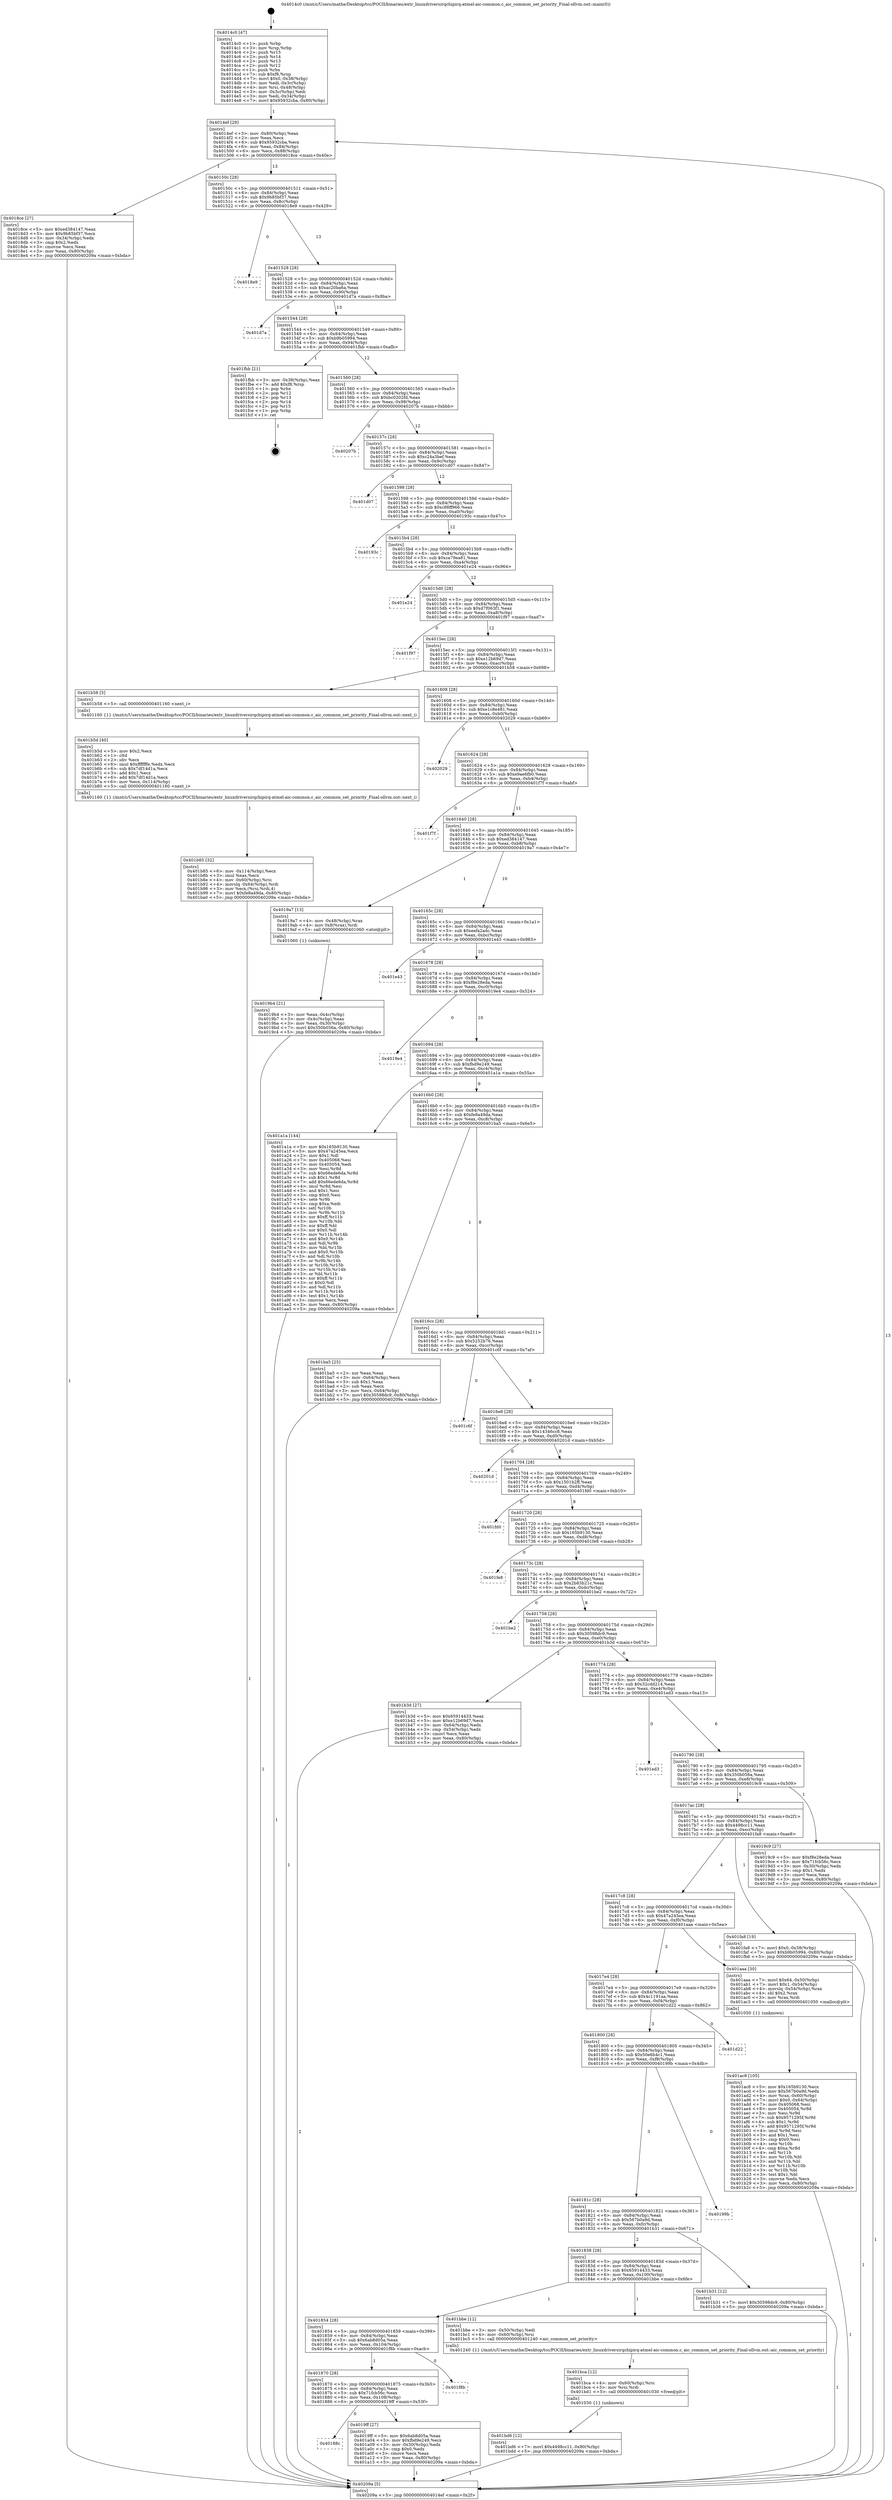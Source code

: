 digraph "0x4014c0" {
  label = "0x4014c0 (/mnt/c/Users/mathe/Desktop/tcc/POCII/binaries/extr_linuxdriversirqchipirq-atmel-aic-common.c_aic_common_set_priority_Final-ollvm.out::main(0))"
  labelloc = "t"
  node[shape=record]

  Entry [label="",width=0.3,height=0.3,shape=circle,fillcolor=black,style=filled]
  "0x4014ef" [label="{
     0x4014ef [29]\l
     | [instrs]\l
     &nbsp;&nbsp;0x4014ef \<+3\>: mov -0x80(%rbp),%eax\l
     &nbsp;&nbsp;0x4014f2 \<+2\>: mov %eax,%ecx\l
     &nbsp;&nbsp;0x4014f4 \<+6\>: sub $0x95932cba,%ecx\l
     &nbsp;&nbsp;0x4014fa \<+6\>: mov %eax,-0x84(%rbp)\l
     &nbsp;&nbsp;0x401500 \<+6\>: mov %ecx,-0x88(%rbp)\l
     &nbsp;&nbsp;0x401506 \<+6\>: je 00000000004018ce \<main+0x40e\>\l
  }"]
  "0x4018ce" [label="{
     0x4018ce [27]\l
     | [instrs]\l
     &nbsp;&nbsp;0x4018ce \<+5\>: mov $0xed384147,%eax\l
     &nbsp;&nbsp;0x4018d3 \<+5\>: mov $0x9b85bf37,%ecx\l
     &nbsp;&nbsp;0x4018d8 \<+3\>: mov -0x34(%rbp),%edx\l
     &nbsp;&nbsp;0x4018db \<+3\>: cmp $0x2,%edx\l
     &nbsp;&nbsp;0x4018de \<+3\>: cmovne %ecx,%eax\l
     &nbsp;&nbsp;0x4018e1 \<+3\>: mov %eax,-0x80(%rbp)\l
     &nbsp;&nbsp;0x4018e4 \<+5\>: jmp 000000000040209a \<main+0xbda\>\l
  }"]
  "0x40150c" [label="{
     0x40150c [28]\l
     | [instrs]\l
     &nbsp;&nbsp;0x40150c \<+5\>: jmp 0000000000401511 \<main+0x51\>\l
     &nbsp;&nbsp;0x401511 \<+6\>: mov -0x84(%rbp),%eax\l
     &nbsp;&nbsp;0x401517 \<+5\>: sub $0x9b85bf37,%eax\l
     &nbsp;&nbsp;0x40151c \<+6\>: mov %eax,-0x8c(%rbp)\l
     &nbsp;&nbsp;0x401522 \<+6\>: je 00000000004018e9 \<main+0x429\>\l
  }"]
  "0x40209a" [label="{
     0x40209a [5]\l
     | [instrs]\l
     &nbsp;&nbsp;0x40209a \<+5\>: jmp 00000000004014ef \<main+0x2f\>\l
  }"]
  "0x4014c0" [label="{
     0x4014c0 [47]\l
     | [instrs]\l
     &nbsp;&nbsp;0x4014c0 \<+1\>: push %rbp\l
     &nbsp;&nbsp;0x4014c1 \<+3\>: mov %rsp,%rbp\l
     &nbsp;&nbsp;0x4014c4 \<+2\>: push %r15\l
     &nbsp;&nbsp;0x4014c6 \<+2\>: push %r14\l
     &nbsp;&nbsp;0x4014c8 \<+2\>: push %r13\l
     &nbsp;&nbsp;0x4014ca \<+2\>: push %r12\l
     &nbsp;&nbsp;0x4014cc \<+1\>: push %rbx\l
     &nbsp;&nbsp;0x4014cd \<+7\>: sub $0xf8,%rsp\l
     &nbsp;&nbsp;0x4014d4 \<+7\>: movl $0x0,-0x38(%rbp)\l
     &nbsp;&nbsp;0x4014db \<+3\>: mov %edi,-0x3c(%rbp)\l
     &nbsp;&nbsp;0x4014de \<+4\>: mov %rsi,-0x48(%rbp)\l
     &nbsp;&nbsp;0x4014e2 \<+3\>: mov -0x3c(%rbp),%edi\l
     &nbsp;&nbsp;0x4014e5 \<+3\>: mov %edi,-0x34(%rbp)\l
     &nbsp;&nbsp;0x4014e8 \<+7\>: movl $0x95932cba,-0x80(%rbp)\l
  }"]
  Exit [label="",width=0.3,height=0.3,shape=circle,fillcolor=black,style=filled,peripheries=2]
  "0x4018e9" [label="{
     0x4018e9\l
  }", style=dashed]
  "0x401528" [label="{
     0x401528 [28]\l
     | [instrs]\l
     &nbsp;&nbsp;0x401528 \<+5\>: jmp 000000000040152d \<main+0x6d\>\l
     &nbsp;&nbsp;0x40152d \<+6\>: mov -0x84(%rbp),%eax\l
     &nbsp;&nbsp;0x401533 \<+5\>: sub $0xac20ba6a,%eax\l
     &nbsp;&nbsp;0x401538 \<+6\>: mov %eax,-0x90(%rbp)\l
     &nbsp;&nbsp;0x40153e \<+6\>: je 0000000000401d7a \<main+0x8ba\>\l
  }"]
  "0x401bd6" [label="{
     0x401bd6 [12]\l
     | [instrs]\l
     &nbsp;&nbsp;0x401bd6 \<+7\>: movl $0x4498cc11,-0x80(%rbp)\l
     &nbsp;&nbsp;0x401bdd \<+5\>: jmp 000000000040209a \<main+0xbda\>\l
  }"]
  "0x401d7a" [label="{
     0x401d7a\l
  }", style=dashed]
  "0x401544" [label="{
     0x401544 [28]\l
     | [instrs]\l
     &nbsp;&nbsp;0x401544 \<+5\>: jmp 0000000000401549 \<main+0x89\>\l
     &nbsp;&nbsp;0x401549 \<+6\>: mov -0x84(%rbp),%eax\l
     &nbsp;&nbsp;0x40154f \<+5\>: sub $0xb9b05994,%eax\l
     &nbsp;&nbsp;0x401554 \<+6\>: mov %eax,-0x94(%rbp)\l
     &nbsp;&nbsp;0x40155a \<+6\>: je 0000000000401fbb \<main+0xafb\>\l
  }"]
  "0x401bca" [label="{
     0x401bca [12]\l
     | [instrs]\l
     &nbsp;&nbsp;0x401bca \<+4\>: mov -0x60(%rbp),%rsi\l
     &nbsp;&nbsp;0x401bce \<+3\>: mov %rsi,%rdi\l
     &nbsp;&nbsp;0x401bd1 \<+5\>: call 0000000000401030 \<free@plt\>\l
     | [calls]\l
     &nbsp;&nbsp;0x401030 \{1\} (unknown)\l
  }"]
  "0x401fbb" [label="{
     0x401fbb [21]\l
     | [instrs]\l
     &nbsp;&nbsp;0x401fbb \<+3\>: mov -0x38(%rbp),%eax\l
     &nbsp;&nbsp;0x401fbe \<+7\>: add $0xf8,%rsp\l
     &nbsp;&nbsp;0x401fc5 \<+1\>: pop %rbx\l
     &nbsp;&nbsp;0x401fc6 \<+2\>: pop %r12\l
     &nbsp;&nbsp;0x401fc8 \<+2\>: pop %r13\l
     &nbsp;&nbsp;0x401fca \<+2\>: pop %r14\l
     &nbsp;&nbsp;0x401fcc \<+2\>: pop %r15\l
     &nbsp;&nbsp;0x401fce \<+1\>: pop %rbp\l
     &nbsp;&nbsp;0x401fcf \<+1\>: ret\l
  }"]
  "0x401560" [label="{
     0x401560 [28]\l
     | [instrs]\l
     &nbsp;&nbsp;0x401560 \<+5\>: jmp 0000000000401565 \<main+0xa5\>\l
     &nbsp;&nbsp;0x401565 \<+6\>: mov -0x84(%rbp),%eax\l
     &nbsp;&nbsp;0x40156b \<+5\>: sub $0xbc0202fd,%eax\l
     &nbsp;&nbsp;0x401570 \<+6\>: mov %eax,-0x98(%rbp)\l
     &nbsp;&nbsp;0x401576 \<+6\>: je 000000000040207b \<main+0xbbb\>\l
  }"]
  "0x401b85" [label="{
     0x401b85 [32]\l
     | [instrs]\l
     &nbsp;&nbsp;0x401b85 \<+6\>: mov -0x114(%rbp),%ecx\l
     &nbsp;&nbsp;0x401b8b \<+3\>: imul %eax,%ecx\l
     &nbsp;&nbsp;0x401b8e \<+4\>: mov -0x60(%rbp),%rsi\l
     &nbsp;&nbsp;0x401b92 \<+4\>: movslq -0x64(%rbp),%rdi\l
     &nbsp;&nbsp;0x401b96 \<+3\>: mov %ecx,(%rsi,%rdi,4)\l
     &nbsp;&nbsp;0x401b99 \<+7\>: movl $0xfe8a49da,-0x80(%rbp)\l
     &nbsp;&nbsp;0x401ba0 \<+5\>: jmp 000000000040209a \<main+0xbda\>\l
  }"]
  "0x40207b" [label="{
     0x40207b\l
  }", style=dashed]
  "0x40157c" [label="{
     0x40157c [28]\l
     | [instrs]\l
     &nbsp;&nbsp;0x40157c \<+5\>: jmp 0000000000401581 \<main+0xc1\>\l
     &nbsp;&nbsp;0x401581 \<+6\>: mov -0x84(%rbp),%eax\l
     &nbsp;&nbsp;0x401587 \<+5\>: sub $0xc24a3bef,%eax\l
     &nbsp;&nbsp;0x40158c \<+6\>: mov %eax,-0x9c(%rbp)\l
     &nbsp;&nbsp;0x401592 \<+6\>: je 0000000000401d07 \<main+0x847\>\l
  }"]
  "0x401b5d" [label="{
     0x401b5d [40]\l
     | [instrs]\l
     &nbsp;&nbsp;0x401b5d \<+5\>: mov $0x2,%ecx\l
     &nbsp;&nbsp;0x401b62 \<+1\>: cltd\l
     &nbsp;&nbsp;0x401b63 \<+2\>: idiv %ecx\l
     &nbsp;&nbsp;0x401b65 \<+6\>: imul $0xfffffffe,%edx,%ecx\l
     &nbsp;&nbsp;0x401b6b \<+6\>: sub $0x7df14d1a,%ecx\l
     &nbsp;&nbsp;0x401b71 \<+3\>: add $0x1,%ecx\l
     &nbsp;&nbsp;0x401b74 \<+6\>: add $0x7df14d1a,%ecx\l
     &nbsp;&nbsp;0x401b7a \<+6\>: mov %ecx,-0x114(%rbp)\l
     &nbsp;&nbsp;0x401b80 \<+5\>: call 0000000000401160 \<next_i\>\l
     | [calls]\l
     &nbsp;&nbsp;0x401160 \{1\} (/mnt/c/Users/mathe/Desktop/tcc/POCII/binaries/extr_linuxdriversirqchipirq-atmel-aic-common.c_aic_common_set_priority_Final-ollvm.out::next_i)\l
  }"]
  "0x401d07" [label="{
     0x401d07\l
  }", style=dashed]
  "0x401598" [label="{
     0x401598 [28]\l
     | [instrs]\l
     &nbsp;&nbsp;0x401598 \<+5\>: jmp 000000000040159d \<main+0xdd\>\l
     &nbsp;&nbsp;0x40159d \<+6\>: mov -0x84(%rbp),%eax\l
     &nbsp;&nbsp;0x4015a3 \<+5\>: sub $0xc88ff966,%eax\l
     &nbsp;&nbsp;0x4015a8 \<+6\>: mov %eax,-0xa0(%rbp)\l
     &nbsp;&nbsp;0x4015ae \<+6\>: je 000000000040193c \<main+0x47c\>\l
  }"]
  "0x401ac8" [label="{
     0x401ac8 [105]\l
     | [instrs]\l
     &nbsp;&nbsp;0x401ac8 \<+5\>: mov $0x165b9130,%ecx\l
     &nbsp;&nbsp;0x401acd \<+5\>: mov $0x567b0a9d,%edx\l
     &nbsp;&nbsp;0x401ad2 \<+4\>: mov %rax,-0x60(%rbp)\l
     &nbsp;&nbsp;0x401ad6 \<+7\>: movl $0x0,-0x64(%rbp)\l
     &nbsp;&nbsp;0x401add \<+7\>: mov 0x405068,%esi\l
     &nbsp;&nbsp;0x401ae4 \<+8\>: mov 0x405054,%r8d\l
     &nbsp;&nbsp;0x401aec \<+3\>: mov %esi,%r9d\l
     &nbsp;&nbsp;0x401aef \<+7\>: sub $0x9571295f,%r9d\l
     &nbsp;&nbsp;0x401af6 \<+4\>: sub $0x1,%r9d\l
     &nbsp;&nbsp;0x401afa \<+7\>: add $0x9571295f,%r9d\l
     &nbsp;&nbsp;0x401b01 \<+4\>: imul %r9d,%esi\l
     &nbsp;&nbsp;0x401b05 \<+3\>: and $0x1,%esi\l
     &nbsp;&nbsp;0x401b08 \<+3\>: cmp $0x0,%esi\l
     &nbsp;&nbsp;0x401b0b \<+4\>: sete %r10b\l
     &nbsp;&nbsp;0x401b0f \<+4\>: cmp $0xa,%r8d\l
     &nbsp;&nbsp;0x401b13 \<+4\>: setl %r11b\l
     &nbsp;&nbsp;0x401b17 \<+3\>: mov %r10b,%bl\l
     &nbsp;&nbsp;0x401b1a \<+3\>: and %r11b,%bl\l
     &nbsp;&nbsp;0x401b1d \<+3\>: xor %r11b,%r10b\l
     &nbsp;&nbsp;0x401b20 \<+3\>: or %r10b,%bl\l
     &nbsp;&nbsp;0x401b23 \<+3\>: test $0x1,%bl\l
     &nbsp;&nbsp;0x401b26 \<+3\>: cmovne %edx,%ecx\l
     &nbsp;&nbsp;0x401b29 \<+3\>: mov %ecx,-0x80(%rbp)\l
     &nbsp;&nbsp;0x401b2c \<+5\>: jmp 000000000040209a \<main+0xbda\>\l
  }"]
  "0x40193c" [label="{
     0x40193c\l
  }", style=dashed]
  "0x4015b4" [label="{
     0x4015b4 [28]\l
     | [instrs]\l
     &nbsp;&nbsp;0x4015b4 \<+5\>: jmp 00000000004015b9 \<main+0xf9\>\l
     &nbsp;&nbsp;0x4015b9 \<+6\>: mov -0x84(%rbp),%eax\l
     &nbsp;&nbsp;0x4015bf \<+5\>: sub $0xca79ea81,%eax\l
     &nbsp;&nbsp;0x4015c4 \<+6\>: mov %eax,-0xa4(%rbp)\l
     &nbsp;&nbsp;0x4015ca \<+6\>: je 0000000000401e24 \<main+0x964\>\l
  }"]
  "0x40188c" [label="{
     0x40188c\l
  }", style=dashed]
  "0x401e24" [label="{
     0x401e24\l
  }", style=dashed]
  "0x4015d0" [label="{
     0x4015d0 [28]\l
     | [instrs]\l
     &nbsp;&nbsp;0x4015d0 \<+5\>: jmp 00000000004015d5 \<main+0x115\>\l
     &nbsp;&nbsp;0x4015d5 \<+6\>: mov -0x84(%rbp),%eax\l
     &nbsp;&nbsp;0x4015db \<+5\>: sub $0xd7f063f1,%eax\l
     &nbsp;&nbsp;0x4015e0 \<+6\>: mov %eax,-0xa8(%rbp)\l
     &nbsp;&nbsp;0x4015e6 \<+6\>: je 0000000000401f97 \<main+0xad7\>\l
  }"]
  "0x4019ff" [label="{
     0x4019ff [27]\l
     | [instrs]\l
     &nbsp;&nbsp;0x4019ff \<+5\>: mov $0x6ab8d05a,%eax\l
     &nbsp;&nbsp;0x401a04 \<+5\>: mov $0xfbd9e249,%ecx\l
     &nbsp;&nbsp;0x401a09 \<+3\>: mov -0x30(%rbp),%edx\l
     &nbsp;&nbsp;0x401a0c \<+3\>: cmp $0x0,%edx\l
     &nbsp;&nbsp;0x401a0f \<+3\>: cmove %ecx,%eax\l
     &nbsp;&nbsp;0x401a12 \<+3\>: mov %eax,-0x80(%rbp)\l
     &nbsp;&nbsp;0x401a15 \<+5\>: jmp 000000000040209a \<main+0xbda\>\l
  }"]
  "0x401f97" [label="{
     0x401f97\l
  }", style=dashed]
  "0x4015ec" [label="{
     0x4015ec [28]\l
     | [instrs]\l
     &nbsp;&nbsp;0x4015ec \<+5\>: jmp 00000000004015f1 \<main+0x131\>\l
     &nbsp;&nbsp;0x4015f1 \<+6\>: mov -0x84(%rbp),%eax\l
     &nbsp;&nbsp;0x4015f7 \<+5\>: sub $0xe12b69d7,%eax\l
     &nbsp;&nbsp;0x4015fc \<+6\>: mov %eax,-0xac(%rbp)\l
     &nbsp;&nbsp;0x401602 \<+6\>: je 0000000000401b58 \<main+0x698\>\l
  }"]
  "0x401870" [label="{
     0x401870 [28]\l
     | [instrs]\l
     &nbsp;&nbsp;0x401870 \<+5\>: jmp 0000000000401875 \<main+0x3b5\>\l
     &nbsp;&nbsp;0x401875 \<+6\>: mov -0x84(%rbp),%eax\l
     &nbsp;&nbsp;0x40187b \<+5\>: sub $0x71fcb56c,%eax\l
     &nbsp;&nbsp;0x401880 \<+6\>: mov %eax,-0x108(%rbp)\l
     &nbsp;&nbsp;0x401886 \<+6\>: je 00000000004019ff \<main+0x53f\>\l
  }"]
  "0x401b58" [label="{
     0x401b58 [5]\l
     | [instrs]\l
     &nbsp;&nbsp;0x401b58 \<+5\>: call 0000000000401160 \<next_i\>\l
     | [calls]\l
     &nbsp;&nbsp;0x401160 \{1\} (/mnt/c/Users/mathe/Desktop/tcc/POCII/binaries/extr_linuxdriversirqchipirq-atmel-aic-common.c_aic_common_set_priority_Final-ollvm.out::next_i)\l
  }"]
  "0x401608" [label="{
     0x401608 [28]\l
     | [instrs]\l
     &nbsp;&nbsp;0x401608 \<+5\>: jmp 000000000040160d \<main+0x14d\>\l
     &nbsp;&nbsp;0x40160d \<+6\>: mov -0x84(%rbp),%eax\l
     &nbsp;&nbsp;0x401613 \<+5\>: sub $0xe1c8e481,%eax\l
     &nbsp;&nbsp;0x401618 \<+6\>: mov %eax,-0xb0(%rbp)\l
     &nbsp;&nbsp;0x40161e \<+6\>: je 0000000000402029 \<main+0xb69\>\l
  }"]
  "0x401f8b" [label="{
     0x401f8b\l
  }", style=dashed]
  "0x402029" [label="{
     0x402029\l
  }", style=dashed]
  "0x401624" [label="{
     0x401624 [28]\l
     | [instrs]\l
     &nbsp;&nbsp;0x401624 \<+5\>: jmp 0000000000401629 \<main+0x169\>\l
     &nbsp;&nbsp;0x401629 \<+6\>: mov -0x84(%rbp),%eax\l
     &nbsp;&nbsp;0x40162f \<+5\>: sub $0xe9ae6fb0,%eax\l
     &nbsp;&nbsp;0x401634 \<+6\>: mov %eax,-0xb4(%rbp)\l
     &nbsp;&nbsp;0x40163a \<+6\>: je 0000000000401f7f \<main+0xabf\>\l
  }"]
  "0x401854" [label="{
     0x401854 [28]\l
     | [instrs]\l
     &nbsp;&nbsp;0x401854 \<+5\>: jmp 0000000000401859 \<main+0x399\>\l
     &nbsp;&nbsp;0x401859 \<+6\>: mov -0x84(%rbp),%eax\l
     &nbsp;&nbsp;0x40185f \<+5\>: sub $0x6ab8d05a,%eax\l
     &nbsp;&nbsp;0x401864 \<+6\>: mov %eax,-0x104(%rbp)\l
     &nbsp;&nbsp;0x40186a \<+6\>: je 0000000000401f8b \<main+0xacb\>\l
  }"]
  "0x401f7f" [label="{
     0x401f7f\l
  }", style=dashed]
  "0x401640" [label="{
     0x401640 [28]\l
     | [instrs]\l
     &nbsp;&nbsp;0x401640 \<+5\>: jmp 0000000000401645 \<main+0x185\>\l
     &nbsp;&nbsp;0x401645 \<+6\>: mov -0x84(%rbp),%eax\l
     &nbsp;&nbsp;0x40164b \<+5\>: sub $0xed384147,%eax\l
     &nbsp;&nbsp;0x401650 \<+6\>: mov %eax,-0xb8(%rbp)\l
     &nbsp;&nbsp;0x401656 \<+6\>: je 00000000004019a7 \<main+0x4e7\>\l
  }"]
  "0x401bbe" [label="{
     0x401bbe [12]\l
     | [instrs]\l
     &nbsp;&nbsp;0x401bbe \<+3\>: mov -0x50(%rbp),%edi\l
     &nbsp;&nbsp;0x401bc1 \<+4\>: mov -0x60(%rbp),%rsi\l
     &nbsp;&nbsp;0x401bc5 \<+5\>: call 0000000000401240 \<aic_common_set_priority\>\l
     | [calls]\l
     &nbsp;&nbsp;0x401240 \{1\} (/mnt/c/Users/mathe/Desktop/tcc/POCII/binaries/extr_linuxdriversirqchipirq-atmel-aic-common.c_aic_common_set_priority_Final-ollvm.out::aic_common_set_priority)\l
  }"]
  "0x4019a7" [label="{
     0x4019a7 [13]\l
     | [instrs]\l
     &nbsp;&nbsp;0x4019a7 \<+4\>: mov -0x48(%rbp),%rax\l
     &nbsp;&nbsp;0x4019ab \<+4\>: mov 0x8(%rax),%rdi\l
     &nbsp;&nbsp;0x4019af \<+5\>: call 0000000000401060 \<atoi@plt\>\l
     | [calls]\l
     &nbsp;&nbsp;0x401060 \{1\} (unknown)\l
  }"]
  "0x40165c" [label="{
     0x40165c [28]\l
     | [instrs]\l
     &nbsp;&nbsp;0x40165c \<+5\>: jmp 0000000000401661 \<main+0x1a1\>\l
     &nbsp;&nbsp;0x401661 \<+6\>: mov -0x84(%rbp),%eax\l
     &nbsp;&nbsp;0x401667 \<+5\>: sub $0xeefa2adc,%eax\l
     &nbsp;&nbsp;0x40166c \<+6\>: mov %eax,-0xbc(%rbp)\l
     &nbsp;&nbsp;0x401672 \<+6\>: je 0000000000401e43 \<main+0x983\>\l
  }"]
  "0x4019b4" [label="{
     0x4019b4 [21]\l
     | [instrs]\l
     &nbsp;&nbsp;0x4019b4 \<+3\>: mov %eax,-0x4c(%rbp)\l
     &nbsp;&nbsp;0x4019b7 \<+3\>: mov -0x4c(%rbp),%eax\l
     &nbsp;&nbsp;0x4019ba \<+3\>: mov %eax,-0x30(%rbp)\l
     &nbsp;&nbsp;0x4019bd \<+7\>: movl $0x350b056a,-0x80(%rbp)\l
     &nbsp;&nbsp;0x4019c4 \<+5\>: jmp 000000000040209a \<main+0xbda\>\l
  }"]
  "0x401838" [label="{
     0x401838 [28]\l
     | [instrs]\l
     &nbsp;&nbsp;0x401838 \<+5\>: jmp 000000000040183d \<main+0x37d\>\l
     &nbsp;&nbsp;0x40183d \<+6\>: mov -0x84(%rbp),%eax\l
     &nbsp;&nbsp;0x401843 \<+5\>: sub $0x65914433,%eax\l
     &nbsp;&nbsp;0x401848 \<+6\>: mov %eax,-0x100(%rbp)\l
     &nbsp;&nbsp;0x40184e \<+6\>: je 0000000000401bbe \<main+0x6fe\>\l
  }"]
  "0x401e43" [label="{
     0x401e43\l
  }", style=dashed]
  "0x401678" [label="{
     0x401678 [28]\l
     | [instrs]\l
     &nbsp;&nbsp;0x401678 \<+5\>: jmp 000000000040167d \<main+0x1bd\>\l
     &nbsp;&nbsp;0x40167d \<+6\>: mov -0x84(%rbp),%eax\l
     &nbsp;&nbsp;0x401683 \<+5\>: sub $0xf8e28eda,%eax\l
     &nbsp;&nbsp;0x401688 \<+6\>: mov %eax,-0xc0(%rbp)\l
     &nbsp;&nbsp;0x40168e \<+6\>: je 00000000004019e4 \<main+0x524\>\l
  }"]
  "0x401b31" [label="{
     0x401b31 [12]\l
     | [instrs]\l
     &nbsp;&nbsp;0x401b31 \<+7\>: movl $0x30598dc9,-0x80(%rbp)\l
     &nbsp;&nbsp;0x401b38 \<+5\>: jmp 000000000040209a \<main+0xbda\>\l
  }"]
  "0x4019e4" [label="{
     0x4019e4\l
  }", style=dashed]
  "0x401694" [label="{
     0x401694 [28]\l
     | [instrs]\l
     &nbsp;&nbsp;0x401694 \<+5\>: jmp 0000000000401699 \<main+0x1d9\>\l
     &nbsp;&nbsp;0x401699 \<+6\>: mov -0x84(%rbp),%eax\l
     &nbsp;&nbsp;0x40169f \<+5\>: sub $0xfbd9e249,%eax\l
     &nbsp;&nbsp;0x4016a4 \<+6\>: mov %eax,-0xc4(%rbp)\l
     &nbsp;&nbsp;0x4016aa \<+6\>: je 0000000000401a1a \<main+0x55a\>\l
  }"]
  "0x40181c" [label="{
     0x40181c [28]\l
     | [instrs]\l
     &nbsp;&nbsp;0x40181c \<+5\>: jmp 0000000000401821 \<main+0x361\>\l
     &nbsp;&nbsp;0x401821 \<+6\>: mov -0x84(%rbp),%eax\l
     &nbsp;&nbsp;0x401827 \<+5\>: sub $0x567b0a9d,%eax\l
     &nbsp;&nbsp;0x40182c \<+6\>: mov %eax,-0xfc(%rbp)\l
     &nbsp;&nbsp;0x401832 \<+6\>: je 0000000000401b31 \<main+0x671\>\l
  }"]
  "0x401a1a" [label="{
     0x401a1a [144]\l
     | [instrs]\l
     &nbsp;&nbsp;0x401a1a \<+5\>: mov $0x165b9130,%eax\l
     &nbsp;&nbsp;0x401a1f \<+5\>: mov $0x47a245ea,%ecx\l
     &nbsp;&nbsp;0x401a24 \<+2\>: mov $0x1,%dl\l
     &nbsp;&nbsp;0x401a26 \<+7\>: mov 0x405068,%esi\l
     &nbsp;&nbsp;0x401a2d \<+7\>: mov 0x405054,%edi\l
     &nbsp;&nbsp;0x401a34 \<+3\>: mov %esi,%r8d\l
     &nbsp;&nbsp;0x401a37 \<+7\>: sub $0x66ede6da,%r8d\l
     &nbsp;&nbsp;0x401a3e \<+4\>: sub $0x1,%r8d\l
     &nbsp;&nbsp;0x401a42 \<+7\>: add $0x66ede6da,%r8d\l
     &nbsp;&nbsp;0x401a49 \<+4\>: imul %r8d,%esi\l
     &nbsp;&nbsp;0x401a4d \<+3\>: and $0x1,%esi\l
     &nbsp;&nbsp;0x401a50 \<+3\>: cmp $0x0,%esi\l
     &nbsp;&nbsp;0x401a53 \<+4\>: sete %r9b\l
     &nbsp;&nbsp;0x401a57 \<+3\>: cmp $0xa,%edi\l
     &nbsp;&nbsp;0x401a5a \<+4\>: setl %r10b\l
     &nbsp;&nbsp;0x401a5e \<+3\>: mov %r9b,%r11b\l
     &nbsp;&nbsp;0x401a61 \<+4\>: xor $0xff,%r11b\l
     &nbsp;&nbsp;0x401a65 \<+3\>: mov %r10b,%bl\l
     &nbsp;&nbsp;0x401a68 \<+3\>: xor $0xff,%bl\l
     &nbsp;&nbsp;0x401a6b \<+3\>: xor $0x0,%dl\l
     &nbsp;&nbsp;0x401a6e \<+3\>: mov %r11b,%r14b\l
     &nbsp;&nbsp;0x401a71 \<+4\>: and $0x0,%r14b\l
     &nbsp;&nbsp;0x401a75 \<+3\>: and %dl,%r9b\l
     &nbsp;&nbsp;0x401a78 \<+3\>: mov %bl,%r15b\l
     &nbsp;&nbsp;0x401a7b \<+4\>: and $0x0,%r15b\l
     &nbsp;&nbsp;0x401a7f \<+3\>: and %dl,%r10b\l
     &nbsp;&nbsp;0x401a82 \<+3\>: or %r9b,%r14b\l
     &nbsp;&nbsp;0x401a85 \<+3\>: or %r10b,%r15b\l
     &nbsp;&nbsp;0x401a88 \<+3\>: xor %r15b,%r14b\l
     &nbsp;&nbsp;0x401a8b \<+3\>: or %bl,%r11b\l
     &nbsp;&nbsp;0x401a8e \<+4\>: xor $0xff,%r11b\l
     &nbsp;&nbsp;0x401a92 \<+3\>: or $0x0,%dl\l
     &nbsp;&nbsp;0x401a95 \<+3\>: and %dl,%r11b\l
     &nbsp;&nbsp;0x401a98 \<+3\>: or %r11b,%r14b\l
     &nbsp;&nbsp;0x401a9b \<+4\>: test $0x1,%r14b\l
     &nbsp;&nbsp;0x401a9f \<+3\>: cmovne %ecx,%eax\l
     &nbsp;&nbsp;0x401aa2 \<+3\>: mov %eax,-0x80(%rbp)\l
     &nbsp;&nbsp;0x401aa5 \<+5\>: jmp 000000000040209a \<main+0xbda\>\l
  }"]
  "0x4016b0" [label="{
     0x4016b0 [28]\l
     | [instrs]\l
     &nbsp;&nbsp;0x4016b0 \<+5\>: jmp 00000000004016b5 \<main+0x1f5\>\l
     &nbsp;&nbsp;0x4016b5 \<+6\>: mov -0x84(%rbp),%eax\l
     &nbsp;&nbsp;0x4016bb \<+5\>: sub $0xfe8a49da,%eax\l
     &nbsp;&nbsp;0x4016c0 \<+6\>: mov %eax,-0xc8(%rbp)\l
     &nbsp;&nbsp;0x4016c6 \<+6\>: je 0000000000401ba5 \<main+0x6e5\>\l
  }"]
  "0x40199b" [label="{
     0x40199b\l
  }", style=dashed]
  "0x401ba5" [label="{
     0x401ba5 [25]\l
     | [instrs]\l
     &nbsp;&nbsp;0x401ba5 \<+2\>: xor %eax,%eax\l
     &nbsp;&nbsp;0x401ba7 \<+3\>: mov -0x64(%rbp),%ecx\l
     &nbsp;&nbsp;0x401baa \<+3\>: sub $0x1,%eax\l
     &nbsp;&nbsp;0x401bad \<+2\>: sub %eax,%ecx\l
     &nbsp;&nbsp;0x401baf \<+3\>: mov %ecx,-0x64(%rbp)\l
     &nbsp;&nbsp;0x401bb2 \<+7\>: movl $0x30598dc9,-0x80(%rbp)\l
     &nbsp;&nbsp;0x401bb9 \<+5\>: jmp 000000000040209a \<main+0xbda\>\l
  }"]
  "0x4016cc" [label="{
     0x4016cc [28]\l
     | [instrs]\l
     &nbsp;&nbsp;0x4016cc \<+5\>: jmp 00000000004016d1 \<main+0x211\>\l
     &nbsp;&nbsp;0x4016d1 \<+6\>: mov -0x84(%rbp),%eax\l
     &nbsp;&nbsp;0x4016d7 \<+5\>: sub $0x5252b76,%eax\l
     &nbsp;&nbsp;0x4016dc \<+6\>: mov %eax,-0xcc(%rbp)\l
     &nbsp;&nbsp;0x4016e2 \<+6\>: je 0000000000401c6f \<main+0x7af\>\l
  }"]
  "0x401800" [label="{
     0x401800 [28]\l
     | [instrs]\l
     &nbsp;&nbsp;0x401800 \<+5\>: jmp 0000000000401805 \<main+0x345\>\l
     &nbsp;&nbsp;0x401805 \<+6\>: mov -0x84(%rbp),%eax\l
     &nbsp;&nbsp;0x40180b \<+5\>: sub $0x50e6b4c1,%eax\l
     &nbsp;&nbsp;0x401810 \<+6\>: mov %eax,-0xf8(%rbp)\l
     &nbsp;&nbsp;0x401816 \<+6\>: je 000000000040199b \<main+0x4db\>\l
  }"]
  "0x401c6f" [label="{
     0x401c6f\l
  }", style=dashed]
  "0x4016e8" [label="{
     0x4016e8 [28]\l
     | [instrs]\l
     &nbsp;&nbsp;0x4016e8 \<+5\>: jmp 00000000004016ed \<main+0x22d\>\l
     &nbsp;&nbsp;0x4016ed \<+6\>: mov -0x84(%rbp),%eax\l
     &nbsp;&nbsp;0x4016f3 \<+5\>: sub $0x14346cc8,%eax\l
     &nbsp;&nbsp;0x4016f8 \<+6\>: mov %eax,-0xd0(%rbp)\l
     &nbsp;&nbsp;0x4016fe \<+6\>: je 000000000040201d \<main+0xb5d\>\l
  }"]
  "0x401d22" [label="{
     0x401d22\l
  }", style=dashed]
  "0x40201d" [label="{
     0x40201d\l
  }", style=dashed]
  "0x401704" [label="{
     0x401704 [28]\l
     | [instrs]\l
     &nbsp;&nbsp;0x401704 \<+5\>: jmp 0000000000401709 \<main+0x249\>\l
     &nbsp;&nbsp;0x401709 \<+6\>: mov -0x84(%rbp),%eax\l
     &nbsp;&nbsp;0x40170f \<+5\>: sub $0x1501b2ff,%eax\l
     &nbsp;&nbsp;0x401714 \<+6\>: mov %eax,-0xd4(%rbp)\l
     &nbsp;&nbsp;0x40171a \<+6\>: je 0000000000401fd0 \<main+0xb10\>\l
  }"]
  "0x4017e4" [label="{
     0x4017e4 [28]\l
     | [instrs]\l
     &nbsp;&nbsp;0x4017e4 \<+5\>: jmp 00000000004017e9 \<main+0x329\>\l
     &nbsp;&nbsp;0x4017e9 \<+6\>: mov -0x84(%rbp),%eax\l
     &nbsp;&nbsp;0x4017ef \<+5\>: sub $0x4c1191aa,%eax\l
     &nbsp;&nbsp;0x4017f4 \<+6\>: mov %eax,-0xf4(%rbp)\l
     &nbsp;&nbsp;0x4017fa \<+6\>: je 0000000000401d22 \<main+0x862\>\l
  }"]
  "0x401fd0" [label="{
     0x401fd0\l
  }", style=dashed]
  "0x401720" [label="{
     0x401720 [28]\l
     | [instrs]\l
     &nbsp;&nbsp;0x401720 \<+5\>: jmp 0000000000401725 \<main+0x265\>\l
     &nbsp;&nbsp;0x401725 \<+6\>: mov -0x84(%rbp),%eax\l
     &nbsp;&nbsp;0x40172b \<+5\>: sub $0x165b9130,%eax\l
     &nbsp;&nbsp;0x401730 \<+6\>: mov %eax,-0xd8(%rbp)\l
     &nbsp;&nbsp;0x401736 \<+6\>: je 0000000000401fe8 \<main+0xb28\>\l
  }"]
  "0x401aaa" [label="{
     0x401aaa [30]\l
     | [instrs]\l
     &nbsp;&nbsp;0x401aaa \<+7\>: movl $0x64,-0x50(%rbp)\l
     &nbsp;&nbsp;0x401ab1 \<+7\>: movl $0x1,-0x54(%rbp)\l
     &nbsp;&nbsp;0x401ab8 \<+4\>: movslq -0x54(%rbp),%rax\l
     &nbsp;&nbsp;0x401abc \<+4\>: shl $0x2,%rax\l
     &nbsp;&nbsp;0x401ac0 \<+3\>: mov %rax,%rdi\l
     &nbsp;&nbsp;0x401ac3 \<+5\>: call 0000000000401050 \<malloc@plt\>\l
     | [calls]\l
     &nbsp;&nbsp;0x401050 \{1\} (unknown)\l
  }"]
  "0x401fe8" [label="{
     0x401fe8\l
  }", style=dashed]
  "0x40173c" [label="{
     0x40173c [28]\l
     | [instrs]\l
     &nbsp;&nbsp;0x40173c \<+5\>: jmp 0000000000401741 \<main+0x281\>\l
     &nbsp;&nbsp;0x401741 \<+6\>: mov -0x84(%rbp),%eax\l
     &nbsp;&nbsp;0x401747 \<+5\>: sub $0x2b83b21c,%eax\l
     &nbsp;&nbsp;0x40174c \<+6\>: mov %eax,-0xdc(%rbp)\l
     &nbsp;&nbsp;0x401752 \<+6\>: je 0000000000401be2 \<main+0x722\>\l
  }"]
  "0x4017c8" [label="{
     0x4017c8 [28]\l
     | [instrs]\l
     &nbsp;&nbsp;0x4017c8 \<+5\>: jmp 00000000004017cd \<main+0x30d\>\l
     &nbsp;&nbsp;0x4017cd \<+6\>: mov -0x84(%rbp),%eax\l
     &nbsp;&nbsp;0x4017d3 \<+5\>: sub $0x47a245ea,%eax\l
     &nbsp;&nbsp;0x4017d8 \<+6\>: mov %eax,-0xf0(%rbp)\l
     &nbsp;&nbsp;0x4017de \<+6\>: je 0000000000401aaa \<main+0x5ea\>\l
  }"]
  "0x401be2" [label="{
     0x401be2\l
  }", style=dashed]
  "0x401758" [label="{
     0x401758 [28]\l
     | [instrs]\l
     &nbsp;&nbsp;0x401758 \<+5\>: jmp 000000000040175d \<main+0x29d\>\l
     &nbsp;&nbsp;0x40175d \<+6\>: mov -0x84(%rbp),%eax\l
     &nbsp;&nbsp;0x401763 \<+5\>: sub $0x30598dc9,%eax\l
     &nbsp;&nbsp;0x401768 \<+6\>: mov %eax,-0xe0(%rbp)\l
     &nbsp;&nbsp;0x40176e \<+6\>: je 0000000000401b3d \<main+0x67d\>\l
  }"]
  "0x401fa8" [label="{
     0x401fa8 [19]\l
     | [instrs]\l
     &nbsp;&nbsp;0x401fa8 \<+7\>: movl $0x0,-0x38(%rbp)\l
     &nbsp;&nbsp;0x401faf \<+7\>: movl $0xb9b05994,-0x80(%rbp)\l
     &nbsp;&nbsp;0x401fb6 \<+5\>: jmp 000000000040209a \<main+0xbda\>\l
  }"]
  "0x401b3d" [label="{
     0x401b3d [27]\l
     | [instrs]\l
     &nbsp;&nbsp;0x401b3d \<+5\>: mov $0x65914433,%eax\l
     &nbsp;&nbsp;0x401b42 \<+5\>: mov $0xe12b69d7,%ecx\l
     &nbsp;&nbsp;0x401b47 \<+3\>: mov -0x64(%rbp),%edx\l
     &nbsp;&nbsp;0x401b4a \<+3\>: cmp -0x54(%rbp),%edx\l
     &nbsp;&nbsp;0x401b4d \<+3\>: cmovl %ecx,%eax\l
     &nbsp;&nbsp;0x401b50 \<+3\>: mov %eax,-0x80(%rbp)\l
     &nbsp;&nbsp;0x401b53 \<+5\>: jmp 000000000040209a \<main+0xbda\>\l
  }"]
  "0x401774" [label="{
     0x401774 [28]\l
     | [instrs]\l
     &nbsp;&nbsp;0x401774 \<+5\>: jmp 0000000000401779 \<main+0x2b9\>\l
     &nbsp;&nbsp;0x401779 \<+6\>: mov -0x84(%rbp),%eax\l
     &nbsp;&nbsp;0x40177f \<+5\>: sub $0x32cdd214,%eax\l
     &nbsp;&nbsp;0x401784 \<+6\>: mov %eax,-0xe4(%rbp)\l
     &nbsp;&nbsp;0x40178a \<+6\>: je 0000000000401ed3 \<main+0xa13\>\l
  }"]
  "0x4017ac" [label="{
     0x4017ac [28]\l
     | [instrs]\l
     &nbsp;&nbsp;0x4017ac \<+5\>: jmp 00000000004017b1 \<main+0x2f1\>\l
     &nbsp;&nbsp;0x4017b1 \<+6\>: mov -0x84(%rbp),%eax\l
     &nbsp;&nbsp;0x4017b7 \<+5\>: sub $0x4498cc11,%eax\l
     &nbsp;&nbsp;0x4017bc \<+6\>: mov %eax,-0xec(%rbp)\l
     &nbsp;&nbsp;0x4017c2 \<+6\>: je 0000000000401fa8 \<main+0xae8\>\l
  }"]
  "0x401ed3" [label="{
     0x401ed3\l
  }", style=dashed]
  "0x401790" [label="{
     0x401790 [28]\l
     | [instrs]\l
     &nbsp;&nbsp;0x401790 \<+5\>: jmp 0000000000401795 \<main+0x2d5\>\l
     &nbsp;&nbsp;0x401795 \<+6\>: mov -0x84(%rbp),%eax\l
     &nbsp;&nbsp;0x40179b \<+5\>: sub $0x350b056a,%eax\l
     &nbsp;&nbsp;0x4017a0 \<+6\>: mov %eax,-0xe8(%rbp)\l
     &nbsp;&nbsp;0x4017a6 \<+6\>: je 00000000004019c9 \<main+0x509\>\l
  }"]
  "0x4019c9" [label="{
     0x4019c9 [27]\l
     | [instrs]\l
     &nbsp;&nbsp;0x4019c9 \<+5\>: mov $0xf8e28eda,%eax\l
     &nbsp;&nbsp;0x4019ce \<+5\>: mov $0x71fcb56c,%ecx\l
     &nbsp;&nbsp;0x4019d3 \<+3\>: mov -0x30(%rbp),%edx\l
     &nbsp;&nbsp;0x4019d6 \<+3\>: cmp $0x1,%edx\l
     &nbsp;&nbsp;0x4019d9 \<+3\>: cmovl %ecx,%eax\l
     &nbsp;&nbsp;0x4019dc \<+3\>: mov %eax,-0x80(%rbp)\l
     &nbsp;&nbsp;0x4019df \<+5\>: jmp 000000000040209a \<main+0xbda\>\l
  }"]
  Entry -> "0x4014c0" [label=" 1"]
  "0x4014ef" -> "0x4018ce" [label=" 1"]
  "0x4014ef" -> "0x40150c" [label=" 13"]
  "0x4018ce" -> "0x40209a" [label=" 1"]
  "0x4014c0" -> "0x4014ef" [label=" 1"]
  "0x40209a" -> "0x4014ef" [label=" 13"]
  "0x401fbb" -> Exit [label=" 1"]
  "0x40150c" -> "0x4018e9" [label=" 0"]
  "0x40150c" -> "0x401528" [label=" 13"]
  "0x401fa8" -> "0x40209a" [label=" 1"]
  "0x401528" -> "0x401d7a" [label=" 0"]
  "0x401528" -> "0x401544" [label=" 13"]
  "0x401bd6" -> "0x40209a" [label=" 1"]
  "0x401544" -> "0x401fbb" [label=" 1"]
  "0x401544" -> "0x401560" [label=" 12"]
  "0x401bca" -> "0x401bd6" [label=" 1"]
  "0x401560" -> "0x40207b" [label=" 0"]
  "0x401560" -> "0x40157c" [label=" 12"]
  "0x401bbe" -> "0x401bca" [label=" 1"]
  "0x40157c" -> "0x401d07" [label=" 0"]
  "0x40157c" -> "0x401598" [label=" 12"]
  "0x401ba5" -> "0x40209a" [label=" 1"]
  "0x401598" -> "0x40193c" [label=" 0"]
  "0x401598" -> "0x4015b4" [label=" 12"]
  "0x401b85" -> "0x40209a" [label=" 1"]
  "0x4015b4" -> "0x401e24" [label=" 0"]
  "0x4015b4" -> "0x4015d0" [label=" 12"]
  "0x401b5d" -> "0x401b85" [label=" 1"]
  "0x4015d0" -> "0x401f97" [label=" 0"]
  "0x4015d0" -> "0x4015ec" [label=" 12"]
  "0x401b58" -> "0x401b5d" [label=" 1"]
  "0x4015ec" -> "0x401b58" [label=" 1"]
  "0x4015ec" -> "0x401608" [label=" 11"]
  "0x401b31" -> "0x40209a" [label=" 1"]
  "0x401608" -> "0x402029" [label=" 0"]
  "0x401608" -> "0x401624" [label=" 11"]
  "0x401ac8" -> "0x40209a" [label=" 1"]
  "0x401624" -> "0x401f7f" [label=" 0"]
  "0x401624" -> "0x401640" [label=" 11"]
  "0x401a1a" -> "0x40209a" [label=" 1"]
  "0x401640" -> "0x4019a7" [label=" 1"]
  "0x401640" -> "0x40165c" [label=" 10"]
  "0x4019a7" -> "0x4019b4" [label=" 1"]
  "0x4019b4" -> "0x40209a" [label=" 1"]
  "0x4019ff" -> "0x40209a" [label=" 1"]
  "0x40165c" -> "0x401e43" [label=" 0"]
  "0x40165c" -> "0x401678" [label=" 10"]
  "0x401870" -> "0x4019ff" [label=" 1"]
  "0x401678" -> "0x4019e4" [label=" 0"]
  "0x401678" -> "0x401694" [label=" 10"]
  "0x401b3d" -> "0x40209a" [label=" 2"]
  "0x401694" -> "0x401a1a" [label=" 1"]
  "0x401694" -> "0x4016b0" [label=" 9"]
  "0x401854" -> "0x401f8b" [label=" 0"]
  "0x4016b0" -> "0x401ba5" [label=" 1"]
  "0x4016b0" -> "0x4016cc" [label=" 8"]
  "0x401aaa" -> "0x401ac8" [label=" 1"]
  "0x4016cc" -> "0x401c6f" [label=" 0"]
  "0x4016cc" -> "0x4016e8" [label=" 8"]
  "0x401838" -> "0x401bbe" [label=" 1"]
  "0x4016e8" -> "0x40201d" [label=" 0"]
  "0x4016e8" -> "0x401704" [label=" 8"]
  "0x401870" -> "0x40188c" [label=" 0"]
  "0x401704" -> "0x401fd0" [label=" 0"]
  "0x401704" -> "0x401720" [label=" 8"]
  "0x40181c" -> "0x401b31" [label=" 1"]
  "0x401720" -> "0x401fe8" [label=" 0"]
  "0x401720" -> "0x40173c" [label=" 8"]
  "0x401854" -> "0x401870" [label=" 1"]
  "0x40173c" -> "0x401be2" [label=" 0"]
  "0x40173c" -> "0x401758" [label=" 8"]
  "0x401800" -> "0x40199b" [label=" 0"]
  "0x401758" -> "0x401b3d" [label=" 2"]
  "0x401758" -> "0x401774" [label=" 6"]
  "0x401838" -> "0x401854" [label=" 1"]
  "0x401774" -> "0x401ed3" [label=" 0"]
  "0x401774" -> "0x401790" [label=" 6"]
  "0x4017e4" -> "0x401d22" [label=" 0"]
  "0x401790" -> "0x4019c9" [label=" 1"]
  "0x401790" -> "0x4017ac" [label=" 5"]
  "0x4019c9" -> "0x40209a" [label=" 1"]
  "0x4017e4" -> "0x401800" [label=" 3"]
  "0x4017ac" -> "0x401fa8" [label=" 1"]
  "0x4017ac" -> "0x4017c8" [label=" 4"]
  "0x401800" -> "0x40181c" [label=" 3"]
  "0x4017c8" -> "0x401aaa" [label=" 1"]
  "0x4017c8" -> "0x4017e4" [label=" 3"]
  "0x40181c" -> "0x401838" [label=" 2"]
}
